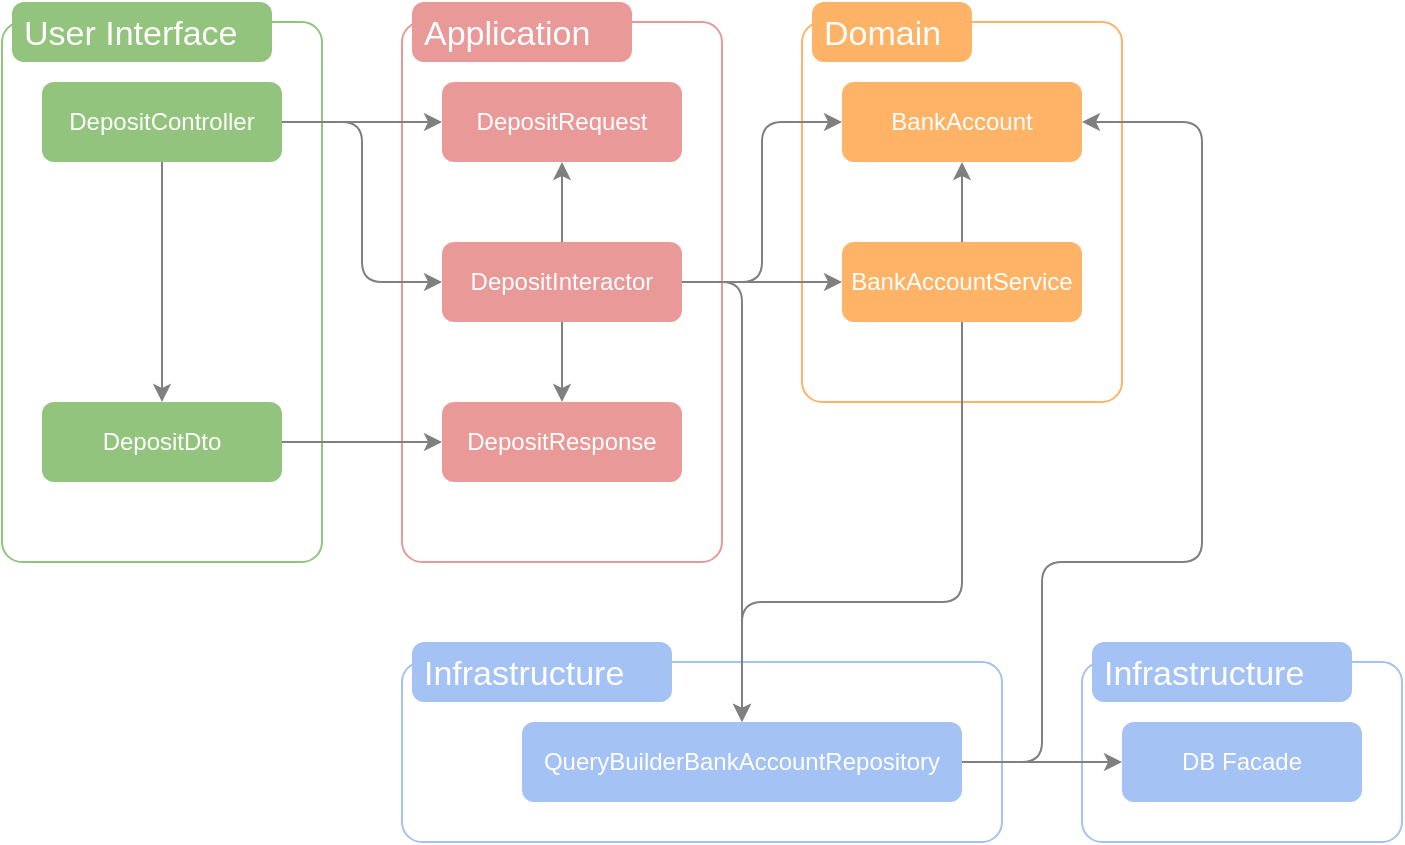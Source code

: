 <mxfile>
    <diagram id="9GOSIzSt5ZUlFtkNZdQf" name="Page-1">
        <mxGraphModel dx="1693" dy="820" grid="1" gridSize="10" guides="1" tooltips="1" connect="1" arrows="1" fold="1" page="1" pageScale="1" pageWidth="850" pageHeight="1100" math="0" shadow="0">
            <root>
                <mxCell id="0"/>
                <mxCell id="1" parent="0"/>
                <mxCell id="120" value="" style="shape=mxgraph.mockup.containers.marginRect;rectMarginTop=10;strokeColor=#A4C2F4;strokeWidth=1;dashed=0;rounded=1;arcSize=5;recursiveResize=0;fillColor=none;" vertex="1" parent="1">
                    <mxGeometry x="580" y="360" width="160" height="100" as="geometry"/>
                </mxCell>
                <mxCell id="121" value="Infrastructure" style="shape=rect;strokeColor=none;fillColor=#a4c2f4;strokeWidth=1;dashed=0;rounded=1;arcSize=20;fontColor=#ffffff;fontSize=17;spacing=2;spacingTop=-2;align=left;autosize=1;spacingLeft=4;resizeWidth=0;resizeHeight=0;perimeter=none;" vertex="1" parent="120">
                    <mxGeometry x="5" width="130" height="30" as="geometry"/>
                </mxCell>
                <mxCell id="122" value="&lt;span style=&quot;color: rgb(255, 255, 255);&quot;&gt;DB Facade&lt;/span&gt;" style="rounded=1;whiteSpace=wrap;html=1;fillColor=#a4c2f4ff;strokeColor=none;" vertex="1" parent="120">
                    <mxGeometry x="20" y="40" width="120" height="40" as="geometry"/>
                </mxCell>
                <mxCell id="123" value="" style="shape=mxgraph.mockup.containers.marginRect;rectMarginTop=10;strokeColor=#FFB366;strokeWidth=1;dashed=0;rounded=1;arcSize=5;recursiveResize=0;fillColor=none;" vertex="1" parent="1">
                    <mxGeometry x="440" y="40" width="160" height="200" as="geometry"/>
                </mxCell>
                <mxCell id="124" value="Domain" style="shape=rect;strokeColor=none;fillColor=#FFB366;strokeWidth=1;dashed=0;rounded=1;arcSize=20;fontColor=#ffffff;fontSize=17;spacing=2;spacingTop=-2;align=left;autosize=1;spacingLeft=4;resizeWidth=0;resizeHeight=0;perimeter=none;" vertex="1" parent="123">
                    <mxGeometry x="5" width="80" height="30" as="geometry"/>
                </mxCell>
                <mxCell id="125" value="&lt;font color=&quot;#ffffff&quot;&gt;BankAccount&lt;/font&gt;" style="rounded=1;whiteSpace=wrap;html=1;fillColor=#FFB366;strokeColor=none;" vertex="1" parent="123">
                    <mxGeometry x="20" y="40" width="120" height="40" as="geometry"/>
                </mxCell>
                <mxCell id="126" style="edgeStyle=none;html=1;entryX=0.5;entryY=1;entryDx=0;entryDy=0;strokeColor=#808080;" edge="1" parent="123" source="127" target="125">
                    <mxGeometry relative="1" as="geometry"/>
                </mxCell>
                <mxCell id="127" value="&lt;font color=&quot;#ffffff&quot;&gt;BankAccountService&lt;br&gt;&lt;/font&gt;" style="rounded=1;whiteSpace=wrap;html=1;fillColor=#FFB366;strokeColor=none;" vertex="1" parent="123">
                    <mxGeometry x="20" y="120" width="120" height="40" as="geometry"/>
                </mxCell>
                <mxCell id="128" value="" style="shape=mxgraph.mockup.containers.marginRect;rectMarginTop=10;strokeColor=#93C47D;strokeWidth=1;dashed=0;rounded=1;arcSize=5;recursiveResize=0;fillColor=none;" vertex="1" parent="1">
                    <mxGeometry x="40" y="40" width="160" height="280" as="geometry"/>
                </mxCell>
                <mxCell id="129" value="User Interface" style="shape=rect;strokeColor=none;fillColor=#93c47d;strokeWidth=1;dashed=0;rounded=1;arcSize=20;fontColor=#ffffff;fontSize=17;spacing=2;spacingTop=-2;align=left;autosize=1;spacingLeft=4;resizeWidth=0;resizeHeight=0;perimeter=none;" vertex="1" parent="128">
                    <mxGeometry x="5" width="130" height="30" as="geometry"/>
                </mxCell>
                <mxCell id="130" value="&lt;span style=&quot;color: rgb(255, 255, 255);&quot;&gt;Deposit&lt;/span&gt;&lt;span style=&quot;color: rgb(255, 255, 255);&quot;&gt;Dto&lt;/span&gt;" style="rounded=1;whiteSpace=wrap;html=1;fillColor=#93c47dff;strokeColor=none;" vertex="1" parent="128">
                    <mxGeometry x="20" y="200" width="120" height="40" as="geometry"/>
                </mxCell>
                <mxCell id="131" value="&lt;span style=&quot;color: rgb(255, 255, 255);&quot;&gt;Deposit&lt;/span&gt;&lt;font color=&quot;#ffffff&quot;&gt;Controller&lt;/font&gt;" style="rounded=1;whiteSpace=wrap;html=1;fillColor=#93c47dff;strokeColor=none;" vertex="1" parent="128">
                    <mxGeometry x="20" y="40" width="120" height="40" as="geometry"/>
                </mxCell>
                <mxCell id="132" style="edgeStyle=none;jumpSize=6;html=1;strokeWidth=1;strokeColor=#808080;" edge="1" parent="128" source="131" target="130">
                    <mxGeometry relative="1" as="geometry"/>
                </mxCell>
                <mxCell id="133" value="" style="shape=mxgraph.mockup.containers.marginRect;rectMarginTop=10;strokeColor=#EA9999;strokeWidth=1;dashed=0;rounded=1;arcSize=5;recursiveResize=0;fillColor=none;" vertex="1" parent="1">
                    <mxGeometry x="240" y="40" width="160" height="280" as="geometry"/>
                </mxCell>
                <mxCell id="134" value="Application" style="shape=rect;strokeColor=none;fillColor=#ea9999;strokeWidth=1;dashed=0;rounded=1;arcSize=20;fontColor=#ffffff;fontSize=17;spacing=2;spacingTop=-2;align=left;autosize=1;spacingLeft=4;resizeWidth=0;resizeHeight=0;perimeter=none;" vertex="1" parent="133">
                    <mxGeometry x="5" width="110" height="30" as="geometry"/>
                </mxCell>
                <mxCell id="135" value="&lt;span style=&quot;color: rgb(255, 255, 255);&quot;&gt;Deposit&lt;/span&gt;&lt;font color=&quot;#ffffff&quot;&gt;Request&lt;/font&gt;" style="rounded=1;whiteSpace=wrap;html=1;fillColor=#ea9999ff;strokeColor=none;" vertex="1" parent="133">
                    <mxGeometry x="20" y="40" width="120" height="40" as="geometry"/>
                </mxCell>
                <mxCell id="136" value="&lt;span style=&quot;color: rgb(255, 255, 255);&quot;&gt;Deposit&lt;/span&gt;&lt;font color=&quot;#ffffff&quot;&gt;Response&lt;/font&gt;" style="rounded=1;whiteSpace=wrap;html=1;fillColor=#ea9999ff;strokeColor=none;" vertex="1" parent="133">
                    <mxGeometry x="20" y="200" width="120" height="40" as="geometry"/>
                </mxCell>
                <mxCell id="137" style="edgeStyle=none;html=1;entryX=0.5;entryY=1;entryDx=0;entryDy=0;strokeColor=#808080;" edge="1" parent="133" source="139" target="135">
                    <mxGeometry relative="1" as="geometry"/>
                </mxCell>
                <mxCell id="138" style="edgeStyle=none;html=1;entryX=0.5;entryY=0;entryDx=0;entryDy=0;strokeColor=#808080;" edge="1" parent="133" source="139" target="136">
                    <mxGeometry relative="1" as="geometry"/>
                </mxCell>
                <mxCell id="139" value="&lt;span style=&quot;color: rgb(255, 255, 255);&quot;&gt;Deposit&lt;/span&gt;&lt;font color=&quot;#ffffff&quot;&gt;Interactor&lt;/font&gt;" style="rounded=1;whiteSpace=wrap;html=1;fillColor=#ea9999ff;strokeColor=none;" vertex="1" parent="133">
                    <mxGeometry x="20" y="120" width="120" height="40" as="geometry"/>
                </mxCell>
                <mxCell id="140" style="edgeStyle=none;html=1;strokeColor=#808080;" edge="1" parent="1" source="139" target="127">
                    <mxGeometry relative="1" as="geometry"/>
                </mxCell>
                <mxCell id="141" style="edgeStyle=none;html=1;entryX=0;entryY=0.5;entryDx=0;entryDy=0;strokeColor=#808080;" edge="1" parent="1" source="130" target="136">
                    <mxGeometry relative="1" as="geometry"/>
                </mxCell>
                <mxCell id="142" style="edgeStyle=none;html=1;entryX=0;entryY=0.5;entryDx=0;entryDy=0;strokeColor=#808080;" edge="1" parent="1" source="139" target="125">
                    <mxGeometry relative="1" as="geometry">
                        <Array as="points">
                            <mxPoint x="420" y="180"/>
                            <mxPoint x="420" y="100"/>
                        </Array>
                    </mxGeometry>
                </mxCell>
                <mxCell id="145" style="edgeStyle=none;html=1;strokeColor=#808080;" edge="1" parent="1" source="131" target="135">
                    <mxGeometry relative="1" as="geometry"/>
                </mxCell>
                <mxCell id="146" style="edgeStyle=none;html=1;entryX=0;entryY=0.5;entryDx=0;entryDy=0;strokeColor=#808080;" edge="1" parent="1" source="131" target="139">
                    <mxGeometry relative="1" as="geometry">
                        <Array as="points">
                            <mxPoint x="220" y="100"/>
                            <mxPoint x="220" y="180"/>
                        </Array>
                    </mxGeometry>
                </mxCell>
                <mxCell id="147" value="" style="shape=mxgraph.mockup.containers.marginRect;rectMarginTop=10;strokeColor=#A4C2F4;strokeWidth=1;dashed=0;rounded=1;arcSize=5;recursiveResize=0;fillColor=none;" vertex="1" parent="1">
                    <mxGeometry x="240" y="360" width="300" height="100" as="geometry"/>
                </mxCell>
                <mxCell id="148" value="Infrastructure" style="shape=rect;strokeColor=none;fillColor=#a4c2f4;strokeWidth=1;dashed=0;rounded=1;arcSize=20;fontColor=#ffffff;fontSize=17;spacing=2;spacingTop=-2;align=left;autosize=1;spacingLeft=4;resizeWidth=0;resizeHeight=0;perimeter=none;" vertex="1" parent="147">
                    <mxGeometry x="5" width="130" height="30" as="geometry"/>
                </mxCell>
                <mxCell id="149" value="&lt;span style=&quot;color: rgb(255, 255, 255);&quot;&gt;QueryBuilderBankAccountRepository&lt;/span&gt;" style="rounded=1;whiteSpace=wrap;html=1;fillColor=#a4c2f4ff;strokeColor=none;" vertex="1" parent="147">
                    <mxGeometry x="60" y="40" width="220" height="40" as="geometry"/>
                </mxCell>
                <mxCell id="150" style="edgeStyle=none;html=1;strokeColor=#808080;" edge="1" parent="1" source="149" target="122">
                    <mxGeometry relative="1" as="geometry"/>
                </mxCell>
                <mxCell id="166" style="edgeStyle=none;html=1;entryX=0.5;entryY=0;entryDx=0;entryDy=0;strokeColor=#808080;" edge="1" parent="1" source="127" target="149">
                    <mxGeometry relative="1" as="geometry">
                        <Array as="points">
                            <mxPoint x="520" y="340"/>
                            <mxPoint x="410" y="340"/>
                        </Array>
                    </mxGeometry>
                </mxCell>
                <mxCell id="167" style="edgeStyle=none;html=1;entryX=0.5;entryY=0;entryDx=0;entryDy=0;strokeColor=#808080;" edge="1" parent="1" source="139" target="149">
                    <mxGeometry relative="1" as="geometry">
                        <Array as="points">
                            <mxPoint x="410" y="180"/>
                        </Array>
                    </mxGeometry>
                </mxCell>
                <mxCell id="168" style="edgeStyle=none;html=1;entryX=1;entryY=0.5;entryDx=0;entryDy=0;strokeColor=#808080;" edge="1" parent="1" source="149" target="125">
                    <mxGeometry relative="1" as="geometry">
                        <Array as="points">
                            <mxPoint x="560" y="420"/>
                            <mxPoint x="560" y="320"/>
                            <mxPoint x="640" y="320"/>
                            <mxPoint x="640" y="100"/>
                        </Array>
                    </mxGeometry>
                </mxCell>
            </root>
        </mxGraphModel>
    </diagram>
</mxfile>
